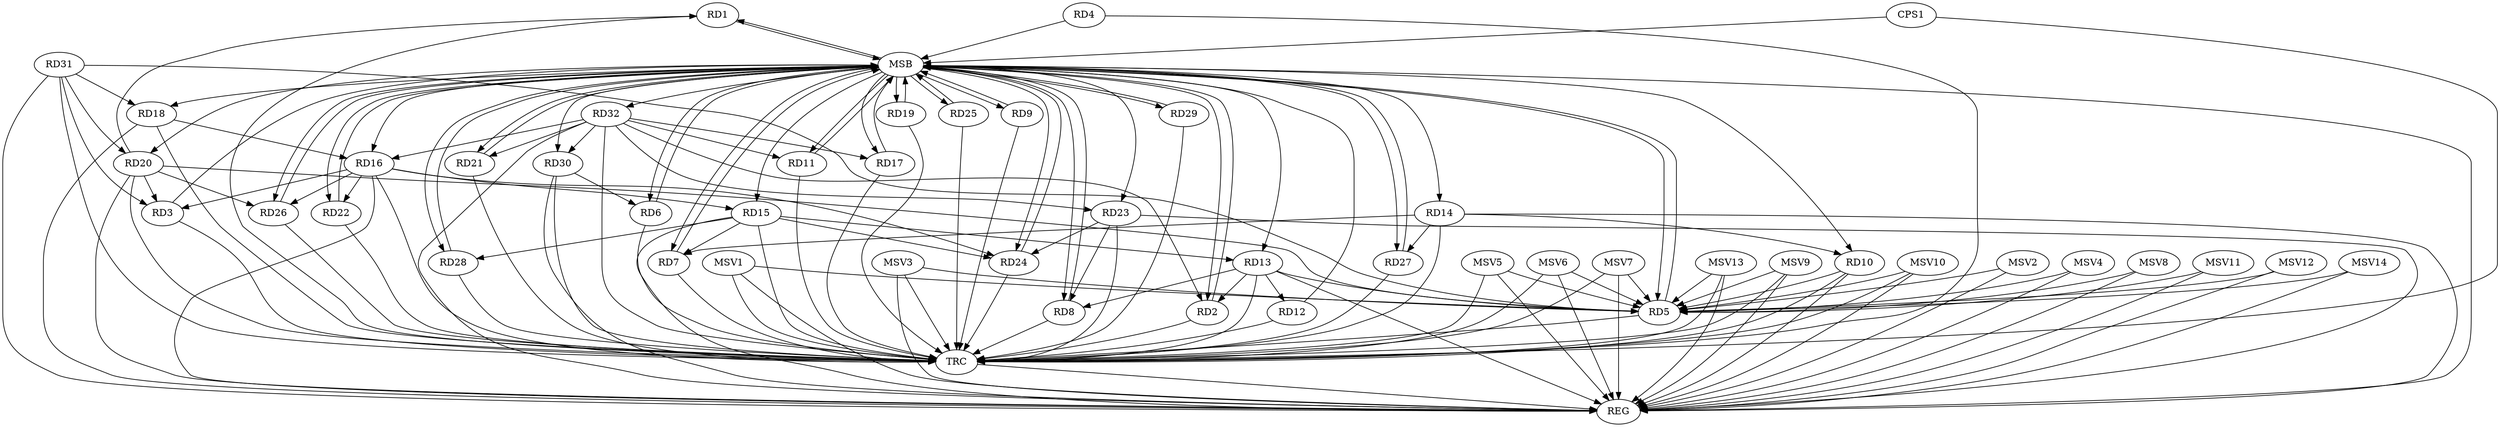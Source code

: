 strict digraph G {
  RD1 [ label="RD1" ];
  RD2 [ label="RD2" ];
  RD3 [ label="RD3" ];
  RD4 [ label="RD4" ];
  RD5 [ label="RD5" ];
  RD6 [ label="RD6" ];
  RD7 [ label="RD7" ];
  RD8 [ label="RD8" ];
  RD9 [ label="RD9" ];
  RD10 [ label="RD10" ];
  RD11 [ label="RD11" ];
  RD12 [ label="RD12" ];
  RD13 [ label="RD13" ];
  RD14 [ label="RD14" ];
  RD15 [ label="RD15" ];
  RD16 [ label="RD16" ];
  RD17 [ label="RD17" ];
  RD18 [ label="RD18" ];
  RD19 [ label="RD19" ];
  RD20 [ label="RD20" ];
  RD21 [ label="RD21" ];
  RD22 [ label="RD22" ];
  RD23 [ label="RD23" ];
  RD24 [ label="RD24" ];
  RD25 [ label="RD25" ];
  RD26 [ label="RD26" ];
  RD27 [ label="RD27" ];
  RD28 [ label="RD28" ];
  RD29 [ label="RD29" ];
  RD30 [ label="RD30" ];
  RD31 [ label="RD31" ];
  RD32 [ label="RD32" ];
  CPS1 [ label="CPS1" ];
  REG [ label="REG" ];
  MSB [ label="MSB" ];
  TRC [ label="TRC" ];
  MSV1 [ label="MSV1" ];
  MSV2 [ label="MSV2" ];
  MSV3 [ label="MSV3" ];
  MSV4 [ label="MSV4" ];
  MSV5 [ label="MSV5" ];
  MSV6 [ label="MSV6" ];
  MSV7 [ label="MSV7" ];
  MSV8 [ label="MSV8" ];
  MSV9 [ label="MSV9" ];
  MSV10 [ label="MSV10" ];
  MSV11 [ label="MSV11" ];
  MSV12 [ label="MSV12" ];
  MSV13 [ label="MSV13" ];
  MSV14 [ label="MSV14" ];
  RD20 -> RD1;
  RD13 -> RD2;
  RD32 -> RD2;
  RD16 -> RD3;
  RD20 -> RD3;
  RD31 -> RD3;
  RD10 -> RD5;
  RD13 -> RD5;
  RD20 -> RD5;
  RD31 -> RD5;
  RD30 -> RD6;
  RD14 -> RD7;
  RD15 -> RD7;
  RD13 -> RD8;
  RD23 -> RD8;
  RD14 -> RD10;
  RD32 -> RD11;
  RD13 -> RD12;
  RD15 -> RD13;
  RD14 -> RD27;
  RD16 -> RD15;
  RD15 -> RD24;
  RD15 -> RD28;
  RD18 -> RD16;
  RD16 -> RD22;
  RD16 -> RD24;
  RD16 -> RD26;
  RD32 -> RD16;
  RD32 -> RD17;
  RD31 -> RD18;
  RD20 -> RD26;
  RD31 -> RD20;
  RD32 -> RD21;
  RD23 -> RD24;
  RD32 -> RD23;
  RD32 -> RD30;
  RD10 -> REG;
  RD13 -> REG;
  RD14 -> REG;
  RD15 -> REG;
  RD16 -> REG;
  RD18 -> REG;
  RD20 -> REG;
  RD23 -> REG;
  RD30 -> REG;
  RD31 -> REG;
  RD32 -> REG;
  RD1 -> MSB;
  MSB -> RD5;
  MSB -> RD6;
  MSB -> RD19;
  MSB -> RD20;
  MSB -> REG;
  RD2 -> MSB;
  MSB -> RD16;
  MSB -> RD23;
  MSB -> RD25;
  RD3 -> MSB;
  MSB -> RD7;
  MSB -> RD10;
  MSB -> RD21;
  RD4 -> MSB;
  MSB -> RD8;
  MSB -> RD9;
  MSB -> RD29;
  RD5 -> MSB;
  MSB -> RD14;
  MSB -> RD15;
  MSB -> RD18;
  MSB -> RD26;
  MSB -> RD27;
  RD6 -> MSB;
  MSB -> RD2;
  RD7 -> MSB;
  RD8 -> MSB;
  RD9 -> MSB;
  MSB -> RD22;
  RD11 -> MSB;
  RD12 -> MSB;
  MSB -> RD30;
  RD17 -> MSB;
  MSB -> RD1;
  RD19 -> MSB;
  MSB -> RD17;
  RD21 -> MSB;
  MSB -> RD11;
  MSB -> RD24;
  RD22 -> MSB;
  RD24 -> MSB;
  RD25 -> MSB;
  RD26 -> MSB;
  MSB -> RD32;
  RD27 -> MSB;
  MSB -> RD28;
  RD28 -> MSB;
  RD29 -> MSB;
  CPS1 -> MSB;
  MSB -> RD13;
  RD1 -> TRC;
  RD2 -> TRC;
  RD3 -> TRC;
  RD4 -> TRC;
  RD5 -> TRC;
  RD6 -> TRC;
  RD7 -> TRC;
  RD8 -> TRC;
  RD9 -> TRC;
  RD10 -> TRC;
  RD11 -> TRC;
  RD12 -> TRC;
  RD13 -> TRC;
  RD14 -> TRC;
  RD15 -> TRC;
  RD16 -> TRC;
  RD17 -> TRC;
  RD18 -> TRC;
  RD19 -> TRC;
  RD20 -> TRC;
  RD21 -> TRC;
  RD22 -> TRC;
  RD23 -> TRC;
  RD24 -> TRC;
  RD25 -> TRC;
  RD26 -> TRC;
  RD27 -> TRC;
  RD28 -> TRC;
  RD29 -> TRC;
  RD30 -> TRC;
  RD31 -> TRC;
  RD32 -> TRC;
  CPS1 -> TRC;
  TRC -> REG;
  MSV1 -> RD5;
  MSV1 -> REG;
  MSV1 -> TRC;
  MSV2 -> RD5;
  MSV3 -> RD5;
  MSV2 -> REG;
  MSV3 -> REG;
  MSV3 -> TRC;
  MSV4 -> RD5;
  MSV5 -> RD5;
  MSV4 -> REG;
  MSV5 -> REG;
  MSV5 -> TRC;
  MSV6 -> RD5;
  MSV7 -> RD5;
  MSV6 -> REG;
  MSV6 -> TRC;
  MSV7 -> REG;
  MSV7 -> TRC;
  MSV8 -> RD5;
  MSV9 -> RD5;
  MSV8 -> REG;
  MSV9 -> REG;
  MSV9 -> TRC;
  MSV10 -> RD5;
  MSV11 -> RD5;
  MSV10 -> REG;
  MSV10 -> TRC;
  MSV11 -> REG;
  MSV12 -> RD5;
  MSV12 -> REG;
  MSV13 -> RD5;
  MSV14 -> RD5;
  MSV13 -> REG;
  MSV13 -> TRC;
  MSV14 -> REG;
}
